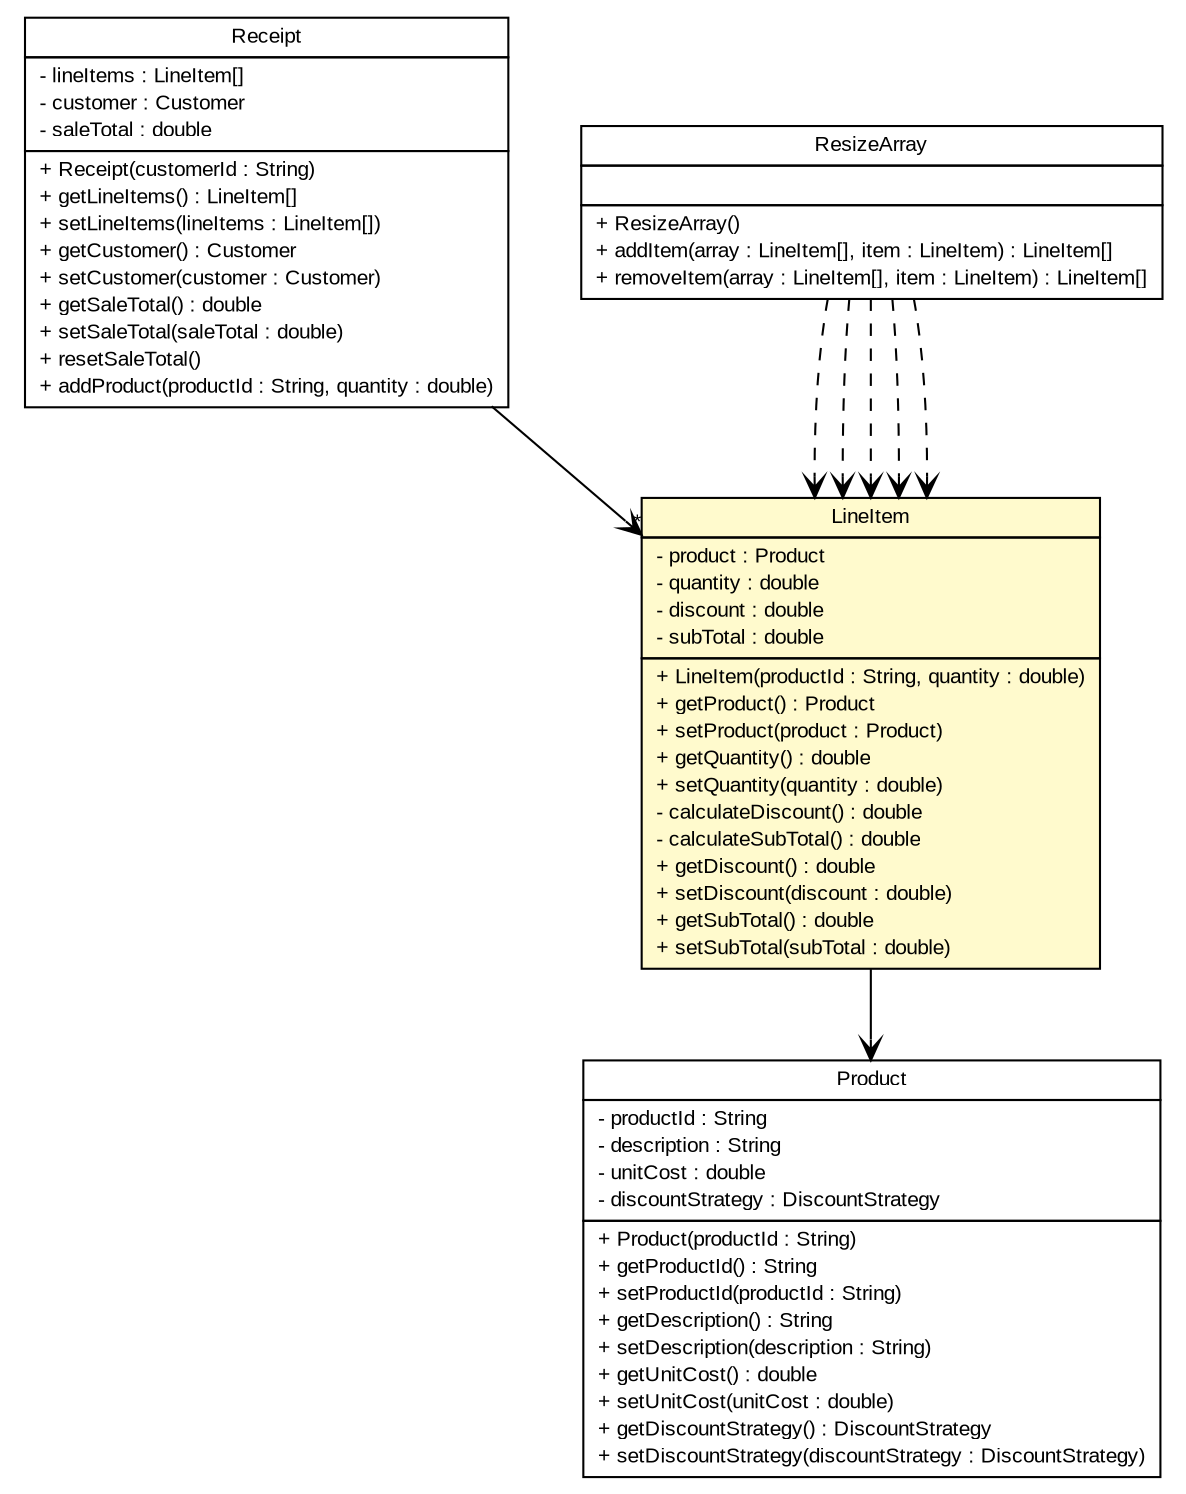 #!/usr/local/bin/dot
#
# Class diagram 
# Generated by UMLGraph version 5.1 (http://www.umlgraph.org/)
#

digraph G {
	edge [fontname="arial",fontsize=10,labelfontname="arial",labelfontsize=10];
	node [fontname="arial",fontsize=10,shape=plaintext];
	nodesep=0.25;
	ranksep=0.5;
	// wctc.advancedjava.lab.DiscountStrategy.Receipt
	c273 [label=<<table title="wctc.advancedjava.lab.DiscountStrategy.Receipt" border="0" cellborder="1" cellspacing="0" cellpadding="2" port="p" href="./Receipt.html">
		<tr><td><table border="0" cellspacing="0" cellpadding="1">
<tr><td align="center" balign="center"> Receipt </td></tr>
		</table></td></tr>
		<tr><td><table border="0" cellspacing="0" cellpadding="1">
<tr><td align="left" balign="left"> - lineItems : LineItem[] </td></tr>
<tr><td align="left" balign="left"> - customer : Customer </td></tr>
<tr><td align="left" balign="left"> - saleTotal : double </td></tr>
		</table></td></tr>
		<tr><td><table border="0" cellspacing="0" cellpadding="1">
<tr><td align="left" balign="left"> + Receipt(customerId : String) </td></tr>
<tr><td align="left" balign="left"> + getLineItems() : LineItem[] </td></tr>
<tr><td align="left" balign="left"> + setLineItems(lineItems : LineItem[]) </td></tr>
<tr><td align="left" balign="left"> + getCustomer() : Customer </td></tr>
<tr><td align="left" balign="left"> + setCustomer(customer : Customer) </td></tr>
<tr><td align="left" balign="left"> + getSaleTotal() : double </td></tr>
<tr><td align="left" balign="left"> + setSaleTotal(saleTotal : double) </td></tr>
<tr><td align="left" balign="left"> + resetSaleTotal() </td></tr>
<tr><td align="left" balign="left"> + addProduct(productId : String, quantity : double) </td></tr>
		</table></td></tr>
		</table>>, fontname="arial", fontcolor="black", fontsize=10.0];
	// wctc.advancedjava.lab.DiscountStrategy.Product
	c276 [label=<<table title="wctc.advancedjava.lab.DiscountStrategy.Product" border="0" cellborder="1" cellspacing="0" cellpadding="2" port="p" href="./Product.html">
		<tr><td><table border="0" cellspacing="0" cellpadding="1">
<tr><td align="center" balign="center"> Product </td></tr>
		</table></td></tr>
		<tr><td><table border="0" cellspacing="0" cellpadding="1">
<tr><td align="left" balign="left"> - productId : String </td></tr>
<tr><td align="left" balign="left"> - description : String </td></tr>
<tr><td align="left" balign="left"> - unitCost : double </td></tr>
<tr><td align="left" balign="left"> - discountStrategy : DiscountStrategy </td></tr>
		</table></td></tr>
		<tr><td><table border="0" cellspacing="0" cellpadding="1">
<tr><td align="left" balign="left"> + Product(productId : String) </td></tr>
<tr><td align="left" balign="left"> + getProductId() : String </td></tr>
<tr><td align="left" balign="left"> + setProductId(productId : String) </td></tr>
<tr><td align="left" balign="left"> + getDescription() : String </td></tr>
<tr><td align="left" balign="left"> + setDescription(description : String) </td></tr>
<tr><td align="left" balign="left"> + getUnitCost() : double </td></tr>
<tr><td align="left" balign="left"> + setUnitCost(unitCost : double) </td></tr>
<tr><td align="left" balign="left"> + getDiscountStrategy() : DiscountStrategy </td></tr>
<tr><td align="left" balign="left"> + setDiscountStrategy(discountStrategy : DiscountStrategy) </td></tr>
		</table></td></tr>
		</table>>, fontname="arial", fontcolor="black", fontsize=10.0];
	// wctc.advancedjava.lab.DiscountStrategy.LineItem
	c279 [label=<<table title="wctc.advancedjava.lab.DiscountStrategy.LineItem" border="0" cellborder="1" cellspacing="0" cellpadding="2" port="p" bgcolor="lemonChiffon" href="./LineItem.html">
		<tr><td><table border="0" cellspacing="0" cellpadding="1">
<tr><td align="center" balign="center"> LineItem </td></tr>
		</table></td></tr>
		<tr><td><table border="0" cellspacing="0" cellpadding="1">
<tr><td align="left" balign="left"> - product : Product </td></tr>
<tr><td align="left" balign="left"> - quantity : double </td></tr>
<tr><td align="left" balign="left"> - discount : double </td></tr>
<tr><td align="left" balign="left"> - subTotal : double </td></tr>
		</table></td></tr>
		<tr><td><table border="0" cellspacing="0" cellpadding="1">
<tr><td align="left" balign="left"> + LineItem(productId : String, quantity : double) </td></tr>
<tr><td align="left" balign="left"> + getProduct() : Product </td></tr>
<tr><td align="left" balign="left"> + setProduct(product : Product) </td></tr>
<tr><td align="left" balign="left"> + getQuantity() : double </td></tr>
<tr><td align="left" balign="left"> + setQuantity(quantity : double) </td></tr>
<tr><td align="left" balign="left"> - calculateDiscount() : double </td></tr>
<tr><td align="left" balign="left"> - calculateSubTotal() : double </td></tr>
<tr><td align="left" balign="left"> + getDiscount() : double </td></tr>
<tr><td align="left" balign="left"> + setDiscount(discount : double) </td></tr>
<tr><td align="left" balign="left"> + getSubTotal() : double </td></tr>
<tr><td align="left" balign="left"> + setSubTotal(subTotal : double) </td></tr>
		</table></td></tr>
		</table>>, fontname="arial", fontcolor="black", fontsize=10.0];
	// wctc.advancedjava.lab.util.ResizeArray
	c287 [label=<<table title="wctc.advancedjava.lab.util.ResizeArray" border="0" cellborder="1" cellspacing="0" cellpadding="2" port="p" href="../util/ResizeArray.html">
		<tr><td><table border="0" cellspacing="0" cellpadding="1">
<tr><td align="center" balign="center"> ResizeArray </td></tr>
		</table></td></tr>
		<tr><td><table border="0" cellspacing="0" cellpadding="1">
<tr><td align="left" balign="left">  </td></tr>
		</table></td></tr>
		<tr><td><table border="0" cellspacing="0" cellpadding="1">
<tr><td align="left" balign="left"> + ResizeArray() </td></tr>
<tr><td align="left" balign="left"> + addItem(array : LineItem[], item : LineItem) : LineItem[] </td></tr>
<tr><td align="left" balign="left"> + removeItem(array : LineItem[], item : LineItem) : LineItem[] </td></tr>
		</table></td></tr>
		</table>>, fontname="arial", fontcolor="black", fontsize=10.0];
	// wctc.advancedjava.lab.DiscountStrategy.Receipt NAVASSOC wctc.advancedjava.lab.DiscountStrategy.LineItem
	c273:p -> c279:p [taillabel="", label="", headlabel="*", fontname="arial", fontcolor="black", fontsize=10.0, color="black", arrowhead=open];
	// wctc.advancedjava.lab.DiscountStrategy.LineItem NAVASSOC wctc.advancedjava.lab.DiscountStrategy.Product
	c279:p -> c276:p [taillabel="", label="", headlabel="", fontname="arial", fontcolor="black", fontsize=10.0, color="black", arrowhead=open];
	// wctc.advancedjava.lab.util.ResizeArray DEPEND wctc.advancedjava.lab.DiscountStrategy.LineItem
	c287:p -> c279:p [taillabel="", label="", headlabel="", fontname="arial", fontcolor="black", fontsize=10.0, color="black", arrowhead=open, style=dashed];
	// wctc.advancedjava.lab.util.ResizeArray DEPEND wctc.advancedjava.lab.DiscountStrategy.LineItem
	c287:p -> c279:p [taillabel="", label="", headlabel="", fontname="arial", fontcolor="black", fontsize=10.0, color="black", arrowhead=open, style=dashed];
	// wctc.advancedjava.lab.util.ResizeArray DEPEND wctc.advancedjava.lab.DiscountStrategy.LineItem
	c287:p -> c279:p [taillabel="", label="", headlabel="", fontname="arial", fontcolor="black", fontsize=10.0, color="black", arrowhead=open, style=dashed];
	// wctc.advancedjava.lab.util.ResizeArray DEPEND wctc.advancedjava.lab.DiscountStrategy.LineItem
	c287:p -> c279:p [taillabel="", label="", headlabel="", fontname="arial", fontcolor="black", fontsize=10.0, color="black", arrowhead=open, style=dashed];
	// wctc.advancedjava.lab.util.ResizeArray DEPEND wctc.advancedjava.lab.DiscountStrategy.LineItem
	c287:p -> c279:p [taillabel="", label="", headlabel="", fontname="arial", fontcolor="black", fontsize=10.0, color="black", arrowhead=open, style=dashed];
}

